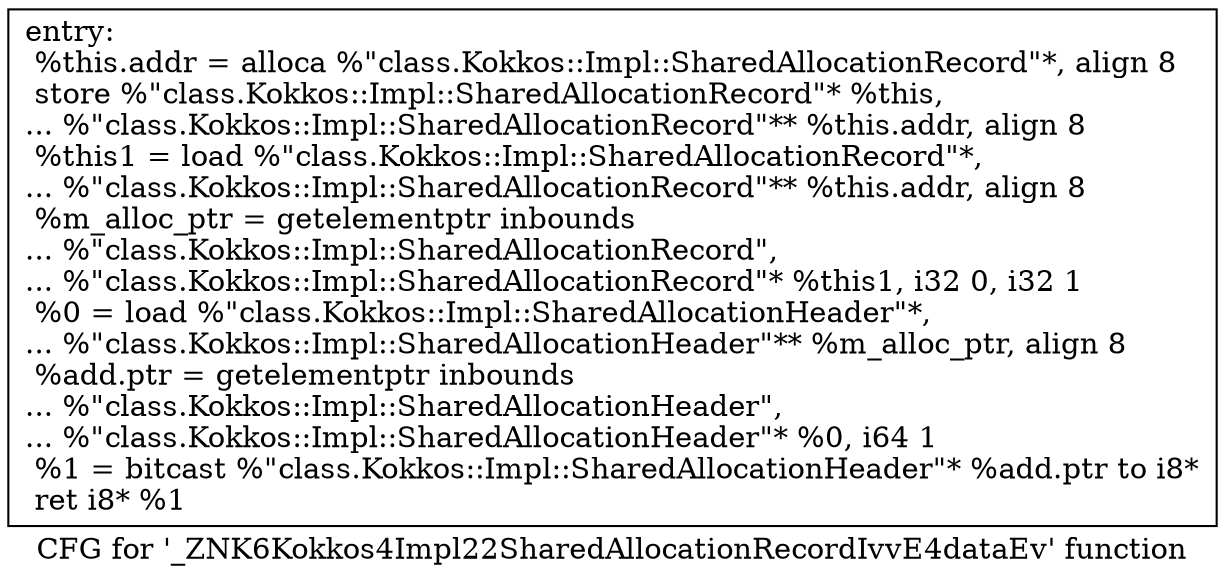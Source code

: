 digraph "CFG for '_ZNK6Kokkos4Impl22SharedAllocationRecordIvvE4dataEv' function" {
	label="CFG for '_ZNK6Kokkos4Impl22SharedAllocationRecordIvvE4dataEv' function";

	Node0x5e5a4f0 [shape=record,label="{entry:\l  %this.addr = alloca %\"class.Kokkos::Impl::SharedAllocationRecord\"*, align 8\l  store %\"class.Kokkos::Impl::SharedAllocationRecord\"* %this,\l... %\"class.Kokkos::Impl::SharedAllocationRecord\"** %this.addr, align 8\l  %this1 = load %\"class.Kokkos::Impl::SharedAllocationRecord\"*,\l... %\"class.Kokkos::Impl::SharedAllocationRecord\"** %this.addr, align 8\l  %m_alloc_ptr = getelementptr inbounds\l... %\"class.Kokkos::Impl::SharedAllocationRecord\",\l... %\"class.Kokkos::Impl::SharedAllocationRecord\"* %this1, i32 0, i32 1\l  %0 = load %\"class.Kokkos::Impl::SharedAllocationHeader\"*,\l... %\"class.Kokkos::Impl::SharedAllocationHeader\"** %m_alloc_ptr, align 8\l  %add.ptr = getelementptr inbounds\l... %\"class.Kokkos::Impl::SharedAllocationHeader\",\l... %\"class.Kokkos::Impl::SharedAllocationHeader\"* %0, i64 1\l  %1 = bitcast %\"class.Kokkos::Impl::SharedAllocationHeader\"* %add.ptr to i8*\l  ret i8* %1\l}"];
}
